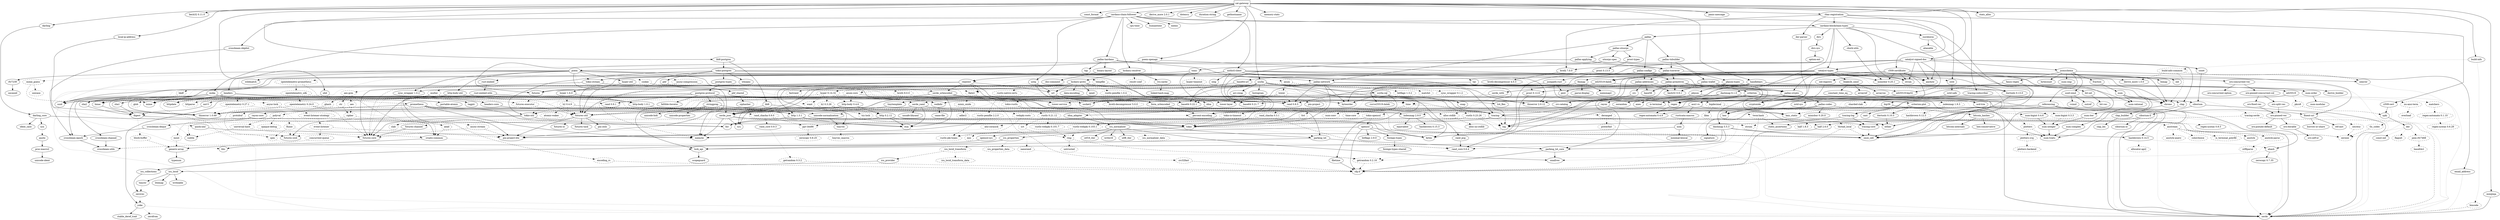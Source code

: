 digraph {
    0 [ label = "cat-gateway" shape = box]
    1 [ label = "anyhow" ]
    2 [ label = "base64 0.22.1" ]
    3 [ label = "bb8" ]
    4 [ label = "bb8-postgres" ]
    5 [ label = "bech32 0.11.0" ]
    6 [ label = "blake2b_simd" ]
    7 [ label = "build-info" ]
    8 [ label = "bytes" ]
    9 [ label = "c509-certificate" ]
    10 [ label = "cardano-blockchain-types" ]
    11 [ label = "cardano-chain-follower" ]
    12 [ label = "catalyst-signed-doc" ]
    13 [ label = "catalyst-types" ]
    14 [ label = "chrono" ]
    15 [ label = "clap" ]
    16 [ label = "const_format" ]
    17 [ label = "cpu-time" ]
    18 [ label = "crossbeam-skiplist" ]
    19 [ label = "darling" ]
    20 [ label = "dashmap 6.1.0" ]
    21 [ label = "derive_more 2.0.1" ]
    22 [ label = "dotenvy" ]
    23 [ label = "duration-string" ]
    24 [ label = "ed25519-dalek" ]
    25 [ label = "futures" ]
    26 [ label = "gethostname" ]
    27 [ label = "handlebars" ]
    28 [ label = "hex" ]
    29 [ label = "local-ip-address" ]
    30 [ label = "memory-stats" ]
    31 [ label = "mime" ]
    32 [ label = "minicbor 0.25.1" ]
    33 [ label = "minijinja" ]
    34 [ label = "moka" ]
    35 [ label = "num-bigint 0.4.6" ]
    36 [ label = "num-traits" ]
    37 [ label = "openssl" ]
    38 [ label = "orx-iterable" ]
    39 [ label = "pallas" ]
    40 [ label = "pallas-traverse" ]
    41 [ label = "panic-message" ]
    42 [ label = "poem" ]
    43 [ label = "poem-openapi" ]
    44 [ label = "prometheus" ]
    45 [ label = "rand 0.8.5" ]
    46 [ label = "rayon" ]
    47 [ label = "rbac-registration" ]
    48 [ label = "regex" ]
    49 [ label = "rust-embed" ]
    50 [ label = "scylla" ]
    51 [ label = "serde" ]
    52 [ label = "serde_json" ]
    53 [ label = "stats_alloc" ]
    54 [ label = "strum" ]
    55 [ label = "thiserror 1.0.69" ]
    56 [ label = "tokio" ]
    57 [ label = "tokio-postgres" ]
    58 [ label = "tracing" ]
    59 [ label = "tracing-subscriber" ]
    60 [ label = "ulid" ]
    61 [ label = "url" ]
    62 [ label = "uuid" ]
    63 [ label = "x509-cert" ]
    64 [ label = "futures-util" ]
    65 [ label = "parking_lot" ]
    66 [ label = "arrayref" ]
    67 [ label = "arrayvec" ]
    68 [ label = "constant_time_eq" ]
    69 [ label = "bincode" style = dashed]
    70 [ label = "build-info-common" style = dashed]
    71 [ label = "asn1-rs" ]
    72 [ label = "bimap" ]
    73 [ label = "oid" ]
    74 [ label = "oid-registry" ]
    75 [ label = "once_cell" ]
    76 [ label = "thiserror 2.0.12" ]
    77 [ label = "cbork-utils" ]
    78 [ label = "dirs" ]
    79 [ label = "ouroboros" ]
    80 [ label = "crossbeam-channel" ]
    81 [ label = "crossbeam-epoch" ]
    82 [ label = "hickory-resolver" ]
    83 [ label = "http 1.3.1" ]
    84 [ label = "humantime" ]
    85 [ label = "memx" ]
    86 [ label = "mithril-client" ]
    87 [ label = "pallas-crypto" ]
    88 [ label = "pallas-hardano" ]
    89 [ label = "tar" ]
    90 [ label = "tracing-log" ]
    91 [ label = "ureq" ]
    92 [ label = "zstd" ]
    93 [ label = "brotli 7.0.0" ]
    94 [ label = "coset" ]
    95 [ label = "ed25519-bip32" ]
    96 [ label = "jsonpath-rust" ]
    97 [ label = "jsonschema" ]
    98 [ label = "base64-url" ]
    99 [ label = "fluent-uri" ]
    100 [ label = "fmmap" ]
    101 [ label = "orx-concurrent-vec" ]
    102 [ label = "clap_builder" ]
    103 [ label = "crossbeam-utils" ]
    104 [ label = "darling_core" ]
    105 [ label = "cfg-if" ]
    106 [ label = "hashbrown 0.14.5" ]
    107 [ label = "lock_api" ]
    108 [ label = "parking_lot_core" ]
    109 [ label = "curve25519-dalek" ]
    110 [ label = "ed25519" ]
    111 [ label = "rand_core 0.6.4" ]
    112 [ label = "sha2" ]
    113 [ label = "subtle" ]
    114 [ label = "zeroize" style = dashed]
    115 [ label = "futures-channel" ]
    116 [ label = "futures-core" ]
    117 [ label = "futures-executor" style = dashed]
    118 [ label = "futures-io" ]
    119 [ label = "futures-sink" ]
    120 [ label = "futures-task" ]
    121 [ label = "derive_builder" ]
    122 [ label = "log" ]
    123 [ label = "num-order" ]
    124 [ label = "pest" ]
    125 [ label = "half 2.6.0" ]
    126 [ label = "async-lock" style = dashed]
    127 [ label = "event-listener" style = dashed]
    128 [ label = "portable-atomic" ]
    129 [ label = "smallvec" ]
    130 [ label = "tagptr" ]
    131 [ label = "num-integer" ]
    132 [ label = "bitflags 2.9.0" ]
    133 [ label = "foreign-types" ]
    134 [ label = "libc" ]
    135 [ label = "openssl-sys" ]
    136 [ label = "orx-self-or" ]
    137 [ label = "pallas-addresses" ]
    138 [ label = "pallas-codec" ]
    139 [ label = "pallas-configs" ]
    140 [ label = "pallas-network" ]
    141 [ label = "pallas-primitives" ]
    142 [ label = "pallas-txbuilder" ]
    143 [ label = "pallas-utxorpc" ]
    144 [ label = "itertools 0.13.0" ]
    145 [ label = "async-compression" style = dashed]
    146 [ label = "cookie" style = dashed]
    147 [ label = "headers" ]
    148 [ label = "http-body-util" ]
    149 [ label = "hyper 1.6.0" ]
    150 [ label = "hyper-util" ]
    151 [ label = "mime_guess" style = dashed]
    152 [ label = "multer" style = dashed]
    153 [ label = "opentelemetry 0.27.1" style = dashed]
    154 [ label = "opentelemetry-prometheus" style = dashed]
    155 [ label = "percent-encoding" ]
    156 [ label = "pin-project-lite" ]
    157 [ label = "quick-xml" ]
    158 [ label = "rfc7239" ]
    159 [ label = "serde_urlencoded" ]
    160 [ label = "serde_yaml" ]
    161 [ label = "sync_wrapper 1.0.2" ]
    162 [ label = "tempfile" style = dashed]
    163 [ label = "time" style = dashed]
    164 [ label = "tokio-stream" ]
    165 [ label = "tokio-util" ]
    166 [ label = "wildmatch" ]
    167 [ label = "derive_more 1.0.0" ]
    168 [ label = "indexmap 2.9.0" ]
    169 [ label = "fnv" ]
    170 [ label = "lazy_static" ]
    171 [ label = "memchr" ]
    172 [ label = "protobuf" style = dashed]
    173 [ label = "rand_chacha 0.3.1" style = dashed]
    174 [ label = "either" ]
    175 [ label = "rayon-core" ]
    176 [ label = "der-parser" ]
    177 [ label = "aho-corasick" style = dashed]
    178 [ label = "regex-automata 0.4.9" ]
    179 [ label = "regex-syntax 0.8.5" ]
    180 [ label = "rust-embed-utils" ]
    181 [ label = "walkdir" ]
    182 [ label = "arc-swap" ]
    183 [ label = "byteorder" ]
    184 [ label = "dashmap 5.5.3" ]
    185 [ label = "histogram" ]
    186 [ label = "lz4_flex" ]
    187 [ label = "rand_pcg" ]
    188 [ label = "scylla-cql" ]
    189 [ label = "snap" ]
    190 [ label = "socket2" ]
    191 [ label = "tokio-openssl" style = dashed]
    192 [ label = "itoa" ]
    193 [ label = "ryu" ]
    194 [ label = "mio" style = dashed]
    195 [ label = "fallible-iterator" ]
    196 [ label = "phf" ]
    197 [ label = "postgres-protocol" ]
    198 [ label = "postgres-types" ]
    199 [ label = "rand 0.9.1" ]
    200 [ label = "whoami" ]
    201 [ label = "tracing-core" ]
    202 [ label = "matchers" style = dashed]
    203 [ label = "nu-ansi-term" style = dashed]
    204 [ label = "sharded-slab" style = dashed]
    205 [ label = "thread_local" style = dashed]
    206 [ label = "tracing-serde" style = dashed]
    207 [ label = "form_urlencoded" ]
    208 [ label = "idna" ]
    209 [ label = "const-oid" ]
    210 [ label = "der" ]
    211 [ label = "spki" ]
    212 [ label = "tls_codec" style = dashed]
    213 [ label = "pin-utils" ]
    214 [ label = "slab" style = dashed]
    215 [ label = "semver" ]
    216 [ label = "nom" ]
    217 [ label = "rusticata-macros" ]
    218 [ label = "dirs-sys" ]
    219 [ label = "aliasable" ]
    220 [ label = "static_assertions" ]
    221 [ label = "hickory-proto" ]
    222 [ label = "lru-cache" ]
    223 [ label = "resolv-conf" style = dashed]
    224 [ label = "rustls 0.21.12" style = dashed]
    225 [ label = "tokio-rustls" style = dashed]
    226 [ label = "flate2" style = dashed]
    227 [ label = "flume" style = dashed]
    228 [ label = "reqwest" ]
    229 [ label = "slog" ]
    230 [ label = "cryptoxide" ]
    231 [ label = "binary-layout" ]
    232 [ label = "tap" ]
    233 [ label = "filetime" ]
    234 [ label = "rustls 0.23.26" style = dashed]
    235 [ label = "rustls-native-certs" style = dashed]
    236 [ label = "rustls-pki-types" style = dashed]
    237 [ label = "webpki-roots" style = dashed]
    238 [ label = "zstd-safe" ]
    239 [ label = "alloc-no-stdlib" ]
    240 [ label = "alloc-stdlib" style = dashed]
    241 [ label = "brotli-decompressor 4.0.3" ]
    242 [ label = "ciborium" ]
    243 [ label = "ciborium-io" ]
    244 [ label = "ahash" ]
    245 [ label = "bytecount" ]
    246 [ label = "email_address" ]
    247 [ label = "fancy-regex" ]
    248 [ label = "fraction" ]
    249 [ label = "num-cmp" ]
    250 [ label = "referencing" ]
    251 [ label = "uuid-simd" ]
    252 [ label = "borrow-or-share" ]
    253 [ label = "ref-cast" ]
    254 [ label = "fs4" style = dashed]
    255 [ label = "memmap2" ]
    256 [ label = "parse-display" ]
    257 [ label = "orx-concurrent-option" ]
    258 [ label = "orx-fixed-vec" ]
    259 [ label = "orx-pinned-concurrent-col" ]
    260 [ label = "orx-pinned-vec" ]
    261 [ label = "orx-pseudo-default" ]
    262 [ label = "orx-split-vec" ]
    263 [ label = "anstream" style = dashed]
    264 [ label = "anstyle" ]
    265 [ label = "clap_lex" ]
    266 [ label = "strsim" style = dashed]
    267 [ label = "ident_case" ]
    268 [ label = "proc-macro2" ]
    269 [ label = "quote" ]
    270 [ label = "syn" ]
    271 [ label = "allocator-api2" style = dashed]
    272 [ label = "scopeguard" ]
    273 [ label = "digest" ]
    274 [ label = "pkcs8" style = dashed]
    275 [ label = "signature" ]
    276 [ label = "getrandom 0.2.16" style = dashed]
    277 [ label = "num-modular" ]
    278 [ label = "ucd-trie" ]
    279 [ label = "event-listener-strategy" style = dashed]
    280 [ label = "concurrent-queue" style = dashed]
    281 [ label = "foreign-types-shared" ]
    282 [ label = "base58" ]
    283 [ label = "bech32 0.9.1" ]
    284 [ label = "crc" ]
    285 [ label = "minicbor 0.20.0" ]
    286 [ label = "num-rational" ]
    287 [ label = "serde_with" ]
    288 [ label = "criterion" ]
    289 [ label = "pallas-wallet" ]
    290 [ label = "pallas-applying" ]
    291 [ label = "prost-types" ]
    292 [ label = "utxorpc-spec" ]
    293 [ label = "brotli 8.0.0" style = dashed]
    294 [ label = "aes-gcm" style = dashed]
    295 [ label = "hkdf" style = dashed]
    296 [ label = "hmac" ]
    297 [ label = "base64 0.21.7" ]
    298 [ label = "headers-core" ]
    299 [ label = "httpdate" ]
    300 [ label = "sha1" ]
    301 [ label = "http-body 1.0.1" ]
    302 [ label = "h2 0.4.9" style = dashed]
    303 [ label = "httparse" style = dashed]
    304 [ label = "want" style = dashed]
    305 [ label = "tower-service" ]
    306 [ label = "unicase" style = dashed]
    307 [ label = "encoding_rs" style = dashed]
    308 [ label = "spin" style = dashed]
    309 [ label = "opentelemetry 0.24.0" style = dashed]
    310 [ label = "opentelemetry_sdk" style = dashed]
    311 [ label = "uncased" ]
    312 [ label = "unsafe-libyaml" ]
    313 [ label = "fastrand" style = dashed]
    314 [ label = "deranged" style = dashed]
    315 [ label = "num-conv" style = dashed]
    316 [ label = "powerfmt" style = dashed]
    317 [ label = "time-core" style = dashed]
    318 [ label = "equivalent" ]
    319 [ label = "hashbrown 0.15.3" ]
    320 [ label = "ppv-lite86" style = dashed]
    321 [ label = "crossbeam-deque" ]
    322 [ label = "same-file" ]
    323 [ label = "twox-hash" style = dashed]
    324 [ label = "bigdecimal" style = dashed]
    325 [ label = "num-bigint 0.3.3" style = dashed]
    326 [ label = "secrecy" style = dashed]
    327 [ label = "stable_deref_trait" ]
    328 [ label = "yoke" ]
    329 [ label = "phf_shared" ]
    330 [ label = "md-5" ]
    331 [ label = "stringprep" ]
    332 [ label = "rand_chacha 0.9.0" style = dashed]
    333 [ label = "rand_core 0.9.3" ]
    334 [ label = "regex-automata 0.1.10" style = dashed]
    335 [ label = "overload" style = dashed]
    336 [ label = "idna_adapter" ]
    337 [ label = "utf8_iter" ]
    338 [ label = "flagset" style = dashed]
    339 [ label = "pem-rfc7468" style = dashed]
    340 [ label = "base64ct" style = dashed]
    341 [ label = "minimal-lexical" ]
    342 [ label = "option-ext" ]
    343 [ label = "data-encoding" ]
    344 [ label = "ipnet" ]
    345 [ label = "rustls-pemfile 1.0.4" style = dashed]
    346 [ label = "tinyvec" ]
    347 [ label = "linked-hash-map" ]
    348 [ label = "ring" style = dashed]
    349 [ label = "rustls-webpki 0.101.7" style = dashed]
    350 [ label = "sct" style = dashed]
    351 [ label = "crc32fast" style = dashed]
    352 [ label = "miniz_oxide" style = dashed]
    353 [ label = "nanorand" style = dashed]
    354 [ label = "doc-comment" ]
    355 [ label = "rustls-webpki 0.103.1" style = dashed]
    356 [ label = "rustls-pemfile 2.2.0" style = dashed]
    357 [ label = "zstd-sys" ]
    358 [ label = "ciborium-ll" ]
    359 [ label = "zerocopy 0.7.35" ]
    360 [ label = "bit-set" ]
    361 [ label = "num" ]
    362 [ label = "outref" ]
    363 [ label = "vsimd" ]
    364 [ label = "anstyle-parse" style = dashed]
    365 [ label = "anstyle-query" style = dashed]
    366 [ label = "colorchoice" style = dashed]
    367 [ label = "is_terminal_polyfill" style = dashed]
    368 [ label = "utf8parse" style = dashed]
    369 [ label = "unicode-ident" ]
    370 [ label = "block-buffer" style = dashed]
    371 [ label = "crypto-common" ]
    372 [ label = "crc-catalog" ]
    373 [ label = "half 1.8.3" style = dashed]
    374 [ label = "indexmap 1.9.3" style = dashed]
    375 [ label = "anes" ]
    376 [ label = "cast" ]
    377 [ label = "criterion-plot" ]
    378 [ label = "is-terminal" ]
    379 [ label = "itertools 0.10.5" ]
    380 [ label = "oorandom" ]
    381 [ label = "plotters" style = dashed]
    382 [ label = "tinytemplate" ]
    383 [ label = "bip39" ]
    384 [ label = "prost 0.13.5" ]
    385 [ label = "pbjson" ]
    386 [ label = "pbjson-types" ]
    387 [ label = "prost 0.12.6" ]
    388 [ label = "tonic" ]
    389 [ label = "brotli-decompressor 5.0.0" style = dashed]
    390 [ label = "aead" style = dashed]
    391 [ label = "aes" style = dashed]
    392 [ label = "cipher" style = dashed]
    393 [ label = "ctr" style = dashed]
    394 [ label = "ghash" style = dashed]
    395 [ label = "atomic-waker" style = dashed]
    396 [ label = "try-lock" style = dashed]
    397 [ label = "glob" style = dashed]
    398 [ label = "zerocopy 0.8.25" style = dashed]
    399 [ label = "libm" style = dashed]
    400 [ label = "zerofrom" ]
    401 [ label = "siphasher" ]
    402 [ label = "unicode-bidi" ]
    403 [ label = "unicode-normalization" ]
    404 [ label = "unicode-properties" ]
    405 [ label = "getrandom 0.3.2" style = dashed]
    406 [ label = "regex-syntax 0.6.29" style = dashed]
    407 [ label = "icu_normalizer" ]
    408 [ label = "icu_properties" ]
    409 [ label = "tinyvec_macros" style = dashed]
    410 [ label = "untrusted" style = dashed]
    411 [ label = "adler2" style = dashed]
    412 [ label = "bit-vec" ]
    413 [ label = "num-complex" ]
    414 [ label = "num-iter" ]
    415 [ label = "generic-array" ]
    416 [ label = "typenum" ]
    417 [ label = "hashbrown 0.12.3" style = dashed]
    418 [ label = "plotters-backend" style = dashed]
    419 [ label = "plotters-svg" style = dashed]
    420 [ label = "bitcoin_hashes" ]
    421 [ label = "async-stream" style = dashed]
    422 [ label = "axum" style = dashed]
    423 [ label = "h2 0.3.26" style = dashed]
    424 [ label = "http 0.2.12" ]
    425 [ label = "http-body 0.4.6" ]
    426 [ label = "hyper 0.14.32" style = dashed]
    427 [ label = "hyper-timeout" style = dashed]
    428 [ label = "pin-project" ]
    429 [ label = "tower" style = dashed]
    430 [ label = "tower-layer" ]
    431 [ label = "inout" style = dashed]
    432 [ label = "opaque-debug" style = dashed]
    433 [ label = "polyval" style = dashed]
    434 [ label = "icu_collections" ]
    435 [ label = "icu_normalizer_data" style = dashed]
    436 [ label = "icu_provider" ]
    437 [ label = "utf16_iter" ]
    438 [ label = "write16" ]
    439 [ label = "zerovec" ]
    440 [ label = "icu_locid_transform" style = dashed]
    441 [ label = "icu_properties_data" style = dashed]
    442 [ label = "tinystr" ]
    443 [ label = "bitcoin-internals" ]
    444 [ label = "hex-conservative" ]
    445 [ label = "axum-core" style = dashed]
    446 [ label = "bitflags 1.3.2" style = dashed]
    447 [ label = "matchit" style = dashed]
    448 [ label = "sync_wrapper 0.1.2" style = dashed]
    449 [ label = "tokio-io-timeout" style = dashed]
    450 [ label = "universal-hash" style = dashed]
    451 [ label = "icu_locid" ]
    452 [ label = "writeable" ]
    453 [ label = "icu_locid_transform_data" style = dashed]
    454 [ label = "litemap" ]
    0 -> 4 [ ]
    0 -> 5 [ ]
    0 -> 7 [ ]
    0 -> 11 [ ]
    0 -> 12 [ ]
    0 -> 16 [ ]
    0 -> 19 [ ]
    0 -> 21 [ ]
    0 -> 22 [ ]
    0 -> 23 [ ]
    0 -> 26 [ ]
    0 -> 27 [ ]
    0 -> 29 [ ]
    0 -> 30 [ ]
    0 -> 33 [ ]
    0 -> 41 [ ]
    0 -> 43 [ ]
    0 -> 47 [ ]
    0 -> 50 [ ]
    0 -> 53 [ ]
    0 -> 59 [ ]
    0 -> 60 [ ]
    3 -> 64 [ ]
    3 -> 56 [ ]
    4 -> 3 [ ]
    4 -> 57 [ ]
    6 -> 66 [ ]
    6 -> 67 [ ]
    6 -> 68 [ ]
    7 -> 69 [ style = dotted]
    7 -> 70 [ style = dotted]
    9 -> 1 [ ]
    9 -> 72 [ ]
    9 -> 24 [ ]
    9 -> 28 [ ]
    9 -> 32 [ ]
    9 -> 73 [ ]
    9 -> 74 [ ]
    9 -> 75 [ ]
    9 -> 48 [ ]
    9 -> 54 [ ]
    9 -> 76 [ ]
    10 -> 1 [ ]
    10 -> 13 [ ]
    10 -> 77 [ ]
    10 -> 20 [ ]
    10 -> 78 [ ]
    10 -> 79 [ ]
    10 -> 39 [ ]
    10 -> 54 [ ]
    11 -> 10 [ ]
    11 -> 17 [ ]
    11 -> 18 [ ]
    11 -> 82 [ ]
    11 -> 84 [ ]
    11 -> 85 [ ]
    11 -> 86 [ ]
    11 -> 34 [ ]
    11 -> 88 [ ]
    11 -> 90 [ ]
    11 -> 91 [ ]
    12 -> 1 [ ]
    12 -> 93 [ ]
    12 -> 13 [ ]
    12 -> 15 [ ]
    12 -> 94 [ ]
    12 -> 95 [ ]
    12 -> 25 [ ]
    12 -> 96 [ ]
    12 -> 97 [ ]
    12 -> 54 [ ]
    13 -> 98 [ ]
    13 -> 6 [ ]
    13 -> 14 [ ]
    13 -> 24 [ ]
    13 -> 99 [ ]
    13 -> 100 [ ]
    13 -> 32 [ ]
    13 -> 101 [ ]
    13 -> 87 [ ]
    13 -> 76 [ ]
    13 -> 58 [ ]
    13 -> 62 [ ]
    14 -> 36 [ ]
    14 -> 51 [ style = dotted]
    15 -> 102 [ ]
    18 -> 81 [ ]
    19 -> 104 [ ]
    20 -> 106 [ ]
    20 -> 107 [ ]
    20 -> 75 [ ]
    20 -> 108 [ ]
    20 -> 46 [ style = dotted]
    24 -> 109 [ ]
    24 -> 110 [ ]
    24 -> 112 [ ]
    25 -> 117 [ style = dotted]
    27 -> 121 [ ]
    27 -> 122 [ ]
    27 -> 123 [ ]
    27 -> 124 [ ]
    27 -> 52 [ ]
    29 -> 55 [ ]
    32 -> 125 [ style = dotted]
    33 -> 51 [ ]
    34 -> 126 [ style = dotted]
    34 -> 80 [ ]
    34 -> 81 [ ]
    34 -> 64 [ style = dotted]
    34 -> 65 [ ]
    34 -> 128 [ ]
    34 -> 130 [ ]
    34 -> 55 [ ]
    34 -> 62 [ ]
    35 -> 131 [ ]
    37 -> 132 [ ]
    37 -> 105 [ ]
    37 -> 133 [ ]
    37 -> 75 [ ]
    37 -> 135 [ ]
    38 -> 136 [ ]
    39 -> 139 [ ]
    39 -> 140 [ ]
    39 -> 142 [ ]
    39 -> 143 [ ]
    40 -> 144 [ ]
    40 -> 137 [ ]
    40 -> 141 [ ]
    42 -> 145 [ style = dotted]
    42 -> 14 [ style = dotted]
    42 -> 146 [ style = dotted]
    42 -> 147 [ ]
    42 -> 28 [ style = dotted]
    42 -> 148 [ ]
    42 -> 150 [ ]
    42 -> 151 [ style = dotted]
    42 -> 152 [ style = dotted]
    42 -> 153 [ style = dotted]
    42 -> 154 [ style = dotted]
    42 -> 157 [ style = dotted]
    42 -> 48 [ ]
    42 -> 158 [ ]
    42 -> 49 [ style = dotted]
    42 -> 52 [ ]
    42 -> 159 [ ]
    42 -> 160 [ style = dotted]
    42 -> 161 [ ]
    42 -> 162 [ style = dotted]
    42 -> 76 [ ]
    42 -> 164 [ style = dotted]
    42 -> 166 [ ]
    43 -> 167 [ ]
    43 -> 42 [ ]
    43 -> 61 [ style = dotted]
    43 -> 62 [ style = dotted]
    44 -> 169 [ ]
    44 -> 170 [ ]
    44 -> 171 [ ]
    44 -> 65 [ ]
    44 -> 172 [ style = dotted]
    44 -> 55 [ ]
    45 -> 173 [ style = dotted]
    46 -> 174 [ ]
    46 -> 175 [ ]
    47 -> 93 [ ]
    47 -> 9 [ ]
    47 -> 10 [ ]
    47 -> 176 [ ]
    47 -> 63 [ ]
    47 -> 92 [ ]
    48 -> 178 [ ]
    49 -> 180 [ ]
    50 -> 182 [ ]
    50 -> 2 [ style = dotted]
    50 -> 184 [ ]
    50 -> 25 [ ]
    50 -> 185 [ ]
    50 -> 144 [ ]
    50 -> 170 [ ]
    50 -> 45 [ ]
    50 -> 187 [ ]
    50 -> 188 [ ]
    50 -> 160 [ style = dotted]
    50 -> 190 [ ]
    50 -> 191 [ style = dotted]
    50 -> 58 [ ]
    50 -> 61 [ style = dotted]
    52 -> 192 [ ]
    52 -> 171 [ ]
    52 -> 193 [ ]
    52 -> 51 [ ]
    56 -> 8 [ style = dotted]
    56 -> 194 [ style = dotted]
    56 -> 65 [ style = dotted]
    56 -> 156 [ ]
    57 -> 64 [ ]
    57 -> 122 [ ]
    57 -> 155 [ ]
    57 -> 196 [ ]
    57 -> 198 [ ]
    57 -> 165 [ ]
    57 -> 200 [ ]
    58 -> 122 [ style = dotted]
    58 -> 156 [ ]
    58 -> 201 [ ]
    59 -> 202 [ style = dotted]
    59 -> 203 [ style = dotted]
    59 -> 48 [ style = dotted]
    59 -> 52 [ style = dotted]
    59 -> 204 [ style = dotted]
    59 -> 129 [ style = dotted]
    59 -> 205 [ style = dotted]
    59 -> 163 [ style = dotted]
    59 -> 58 [ style = dotted]
    59 -> 90 [ style = dotted]
    59 -> 206 [ style = dotted]
    60 -> 199 [ style = dotted]
    60 -> 62 [ style = dotted]
    61 -> 207 [ ]
    61 -> 208 [ ]
    62 -> 51 [ style = dotted]
    63 -> 211 [ ]
    63 -> 212 [ style = dotted]
    64 -> 115 [ style = dotted]
    64 -> 118 [ style = dotted]
    64 -> 120 [ ]
    64 -> 171 [ style = dotted]
    64 -> 156 [ ]
    64 -> 213 [ ]
    64 -> 214 [ style = dotted]
    65 -> 107 [ ]
    65 -> 108 [ ]
    69 -> 51 [ style = dashed]
    70 -> 14 [ style = dashed]
    70 -> 167 [ style = dashed]
    70 -> 215 [ style = dashed]
    71 -> 36 [ ]
    71 -> 217 [ ]
    71 -> 55 [ ]
    74 -> 71 [ ]
    77 -> 32 [ ]
    78 -> 218 [ ]
    79 -> 219 [ ]
    79 -> 220 [ ]
    80 -> 103 [ ]
    81 -> 103 [ ]
    82 -> 221 [ ]
    82 -> 222 [ ]
    82 -> 223 [ style = dotted]
    83 -> 8 [ ]
    83 -> 169 [ ]
    83 -> 192 [ ]
    86 -> 1 [ ]
    86 -> 14 [ ]
    86 -> 226 [ style = dotted]
    86 -> 227 [ style = dotted]
    86 -> 25 [ ]
    86 -> 228 [ ]
    86 -> 215 [ ]
    86 -> 229 [ ]
    86 -> 54 [ ]
    86 -> 89 [ style = dotted]
    86 -> 76 [ ]
    86 -> 56 [ ]
    86 -> 62 [ ]
    86 -> 92 [ style = dotted]
    87 -> 230 [ ]
    87 -> 138 [ ]
    87 -> 111 [ ]
    88 -> 231 [ ]
    88 -> 140 [ ]
    88 -> 40 [ ]
    88 -> 232 [ ]
    89 -> 233 [ ]
    90 -> 122 [ ]
    90 -> 201 [ ]
    91 -> 2 [ ]
    91 -> 226 [ style = dotted]
    91 -> 234 [ style = dotted]
    91 -> 235 [ style = dotted]
    91 -> 61 [ ]
    91 -> 237 [ style = dotted]
    92 -> 238 [ ]
    93 -> 241 [ ]
    94 -> 242 [ ]
    95 -> 230 [ ]
    96 -> 124 [ ]
    96 -> 48 [ ]
    96 -> 52 [ ]
    97 -> 245 [ ]
    97 -> 246 [ ]
    97 -> 247 [ ]
    97 -> 248 [ ]
    97 -> 249 [ ]
    97 -> 250 [ ]
    97 -> 228 [ style = dotted]
    97 -> 251 [ ]
    98 -> 2 [ ]
    99 -> 252 [ ]
    99 -> 253 [ ]
    99 -> 51 [ style = dotted]
    100 -> 183 [ ]
    100 -> 254 [ style = dotted]
    100 -> 255 [ ]
    100 -> 256 [ ]
    101 -> 257 [ ]
    101 -> 259 [ ]
    101 -> 51 [ style = dotted]
    102 -> 263 [ style = dotted]
    102 -> 265 [ ]
    102 -> 266 [ style = dotted]
    104 -> 169 [ ]
    104 -> 267 [ ]
    104 -> 266 [ style = dotted]
    104 -> 270 [ ]
    106 -> 244 [ style = dotted]
    106 -> 271 [ style = dotted]
    107 -> 272 [ ]
    108 -> 105 [ ]
    108 -> 129 [ ]
    109 -> 273 [ style = dotted]
    109 -> 114 [ style = dotted]
    110 -> 274 [ style = dotted]
    110 -> 51 [ style = dotted]
    110 -> 275 [ ]
    111 -> 276 [ style = dotted]
    112 -> 273 [ ]
    115 -> 116 [ ]
    115 -> 119 [ style = dotted]
    117 -> 64 [ style = dashed]
    123 -> 277 [ ]
    124 -> 171 [ style = dotted]
    124 -> 76 [ style = dotted]
    124 -> 278 [ ]
    125 -> 105 [ ]
    126 -> 279 [ style = dashed]
    127 -> 280 [ style = dashed]
    127 -> 156 [ style = dashed]
    131 -> 36 [ ]
    133 -> 281 [ ]
    135 -> 134 [ ]
    137 -> 282 [ ]
    137 -> 283 [ ]
    137 -> 284 [ ]
    137 -> 87 [ ]
    138 -> 28 [ ]
    138 -> 285 [ ]
    138 -> 51 [ ]
    138 -> 55 [ ]
    139 -> 286 [ ]
    139 -> 137 [ ]
    139 -> 141 [ ]
    139 -> 287 [ ]
    140 -> 183 [ ]
    140 -> 144 [ ]
    140 -> 87 [ ]
    140 -> 45 [ ]
    140 -> 190 [ ]
    140 -> 56 [ ]
    140 -> 58 [ ]
    141 -> 282 [ ]
    141 -> 283 [ ]
    141 -> 288 [ ]
    141 -> 122 [ ]
    141 -> 87 [ ]
    142 -> 40 [ ]
    142 -> 289 [ ]
    143 -> 290 [ ]
    143 -> 291 [ ]
    143 -> 292 [ ]
    144 -> 174 [ ]
    145 -> 293 [ style = dotted]
    145 -> 226 [ style = dotted]
    145 -> 116 [ style = dashed]
    145 -> 171 [ style = dashed]
    145 -> 56 [ style = dotted]
    146 -> 294 [ style = dotted]
    146 -> 2 [ style = dotted]
    146 -> 295 [ style = dotted]
    146 -> 155 [ style = dotted]
    146 -> 45 [ style = dotted]
    146 -> 112 [ style = dotted]
    146 -> 163 [ style = dashed]
    147 -> 297 [ ]
    147 -> 298 [ ]
    147 -> 299 [ ]
    147 -> 31 [ ]
    147 -> 300 [ ]
    148 -> 116 [ ]
    148 -> 301 [ ]
    148 -> 156 [ ]
    149 -> 64 [ style = dotted]
    149 -> 302 [ style = dotted]
    149 -> 301 [ ]
    149 -> 303 [ style = dotted]
    149 -> 299 [ style = dotted]
    149 -> 304 [ style = dotted]
    150 -> 149 [ ]
    150 -> 134 [ style = dotted]
    150 -> 190 [ style = dotted]
    150 -> 305 [ style = dotted]
    151 -> 31 [ style = dashed]
    151 -> 306 [ style = dashed]
    152 -> 307 [ style = dashed]
    152 -> 64 [ style = dashed]
    152 -> 83 [ style = dashed]
    152 -> 303 [ style = dashed]
    152 -> 31 [ style = dashed]
    152 -> 308 [ style = dashed]
    152 -> 56 [ style = dotted]
    153 -> 116 [ style = dotted]
    153 -> 119 [ style = dotted]
    153 -> 55 [ style = dotted]
    153 -> 58 [ style = dotted]
    154 -> 310 [ style = dashed]
    154 -> 44 [ style = dashed]
    157 -> 171 [ ]
    157 -> 51 [ style = dotted]
    158 -> 311 [ ]
    159 -> 207 [ ]
    159 -> 192 [ ]
    159 -> 193 [ ]
    159 -> 51 [ ]
    160 -> 168 [ ]
    160 -> 192 [ ]
    160 -> 193 [ ]
    160 -> 312 [ ]
    161 -> 116 [ style = dotted]
    162 -> 313 [ style = dashed]
    162 -> 75 [ style = dashed]
    163 -> 314 [ style = dashed]
    163 -> 192 [ style = dotted]
    163 -> 315 [ style = dashed]
    163 -> 317 [ style = dashed]
    164 -> 116 [ ]
    164 -> 56 [ ]
    165 -> 116 [ ]
    165 -> 119 [ ]
    165 -> 56 [ ]
    168 -> 318 [ ]
    168 -> 319 [ ]
    168 -> 51 [ style = dotted]
    173 -> 320 [ style = dashed]
    173 -> 111 [ style = dashed]
    175 -> 321 [ ]
    176 -> 71 [ ]
    177 -> 171 [ style = dotted]
    178 -> 177 [ style = dotted]
    178 -> 179 [ style = dotted]
    180 -> 112 [ ]
    180 -> 181 [ ]
    181 -> 322 [ ]
    184 -> 106 [ ]
    184 -> 107 [ ]
    184 -> 75 [ ]
    184 -> 108 [ ]
    186 -> 323 [ style = dotted]
    187 -> 111 [ ]
    188 -> 324 [ style = dotted]
    188 -> 183 [ ]
    188 -> 14 [ style = dotted]
    188 -> 186 [ ]
    188 -> 325 [ style = dotted]
    188 -> 326 [ style = dotted]
    188 -> 189 [ ]
    188 -> 76 [ ]
    188 -> 163 [ style = dotted]
    188 -> 56 [ ]
    188 -> 62 [ ]
    188 -> 328 [ ]
    191 -> 37 [ style = dashed]
    191 -> 56 [ style = dashed]
    196 -> 329 [ ]
    197 -> 2 [ ]
    197 -> 183 [ ]
    197 -> 8 [ ]
    197 -> 195 [ ]
    197 -> 296 [ ]
    197 -> 330 [ ]
    197 -> 171 [ ]
    197 -> 199 [ ]
    197 -> 112 [ ]
    197 -> 331 [ ]
    198 -> 14 [ style = dotted]
    198 -> 197 [ ]
    198 -> 52 [ style = dotted]
    198 -> 163 [ style = dotted]
    198 -> 62 [ style = dotted]
    199 -> 332 [ style = dotted]
    201 -> 75 [ style = dotted]
    202 -> 334 [ style = dashed]
    203 -> 335 [ style = dashed]
    204 -> 170 [ style = dashed]
    205 -> 105 [ style = dashed]
    205 -> 75 [ style = dashed]
    206 -> 51 [ style = dashed]
    206 -> 201 [ style = dashed]
    207 -> 155 [ ]
    208 -> 336 [ ]
    210 -> 209 [ style = dotted]
    210 -> 338 [ style = dotted]
    210 -> 339 [ style = dotted]
    210 -> 114 [ style = dotted]
    211 -> 210 [ ]
    212 -> 114 [ style = dashed]
    215 -> 51 [ style = dotted]
    216 -> 171 [ ]
    216 -> 341 [ ]
    217 -> 216 [ ]
    218 -> 342 [ ]
    221 -> 343 [ ]
    221 -> 64 [ ]
    221 -> 344 [ ]
    221 -> 45 [ ]
    221 -> 345 [ style = dotted]
    221 -> 55 [ ]
    221 -> 346 [ ]
    221 -> 225 [ style = dotted]
    221 -> 58 [ ]
    221 -> 61 [ ]
    222 -> 347 [ ]
    224 -> 122 [ style = dotted]
    224 -> 349 [ style = dashed]
    224 -> 350 [ style = dashed]
    225 -> 224 [ style = dashed]
    225 -> 56 [ style = dashed]
    226 -> 351 [ style = dashed]
    226 -> 352 [ style = dotted]
    227 -> 116 [ style = dotted]
    227 -> 119 [ style = dotted]
    227 -> 353 [ style = dotted]
    227 -> 308 [ style = dashed]
    228 -> 2 [ ]
    228 -> 64 [ ]
    228 -> 83 [ ]
    228 -> 52 [ style = dotted]
    228 -> 159 [ ]
    228 -> 161 [ ]
    228 -> 305 [ ]
    228 -> 61 [ ]
    231 -> 354 [ ]
    233 -> 105 [ ]
    234 -> 122 [ style = dotted]
    234 -> 75 [ style = dashed]
    234 -> 355 [ style = dashed]
    234 -> 113 [ style = dashed]
    234 -> 114 [ style = dashed]
    235 -> 356 [ style = dashed]
    237 -> 236 [ style = dashed]
    238 -> 357 [ ]
    240 -> 239 [ style = dashed]
    241 -> 240 [ style = dotted]
    242 -> 358 [ ]
    242 -> 51 [ ]
    244 -> 276 [ style = dotted]
    244 -> 51 [ style = dotted]
    244 -> 359 [ ]
    246 -> 51 [ style = dotted]
    247 -> 360 [ ]
    247 -> 178 [ ]
    248 -> 170 [ style = dotted]
    248 -> 361 [ ]
    250 -> 244 [ ]
    250 -> 99 [ ]
    250 -> 75 [ ]
    250 -> 155 [ ]
    250 -> 52 [ ]
    251 -> 362 [ ]
    251 -> 62 [ style = dotted]
    251 -> 363 [ ]
    254 -> 56 [ style = dotted]
    256 -> 48 [ style = dotted]
    258 -> 260 [ ]
    259 -> 258 [ ]
    259 -> 262 [ ]
    260 -> 38 [ ]
    260 -> 261 [ ]
    262 -> 260 [ ]
    263 -> 264 [ style = dashed]
    263 -> 364 [ style = dashed]
    263 -> 365 [ style = dotted]
    263 -> 366 [ style = dashed]
    263 -> 367 [ style = dashed]
    268 -> 369 [ ]
    269 -> 268 [ ]
    270 -> 269 [ style = dotted]
    273 -> 370 [ style = dotted]
    273 -> 371 [ ]
    273 -> 113 [ style = dotted]
    274 -> 211 [ style = dashed]
    275 -> 111 [ style = dotted]
    276 -> 105 [ style = dashed]
    279 -> 127 [ style = dashed]
    280 -> 103 [ style = dashed]
    284 -> 372 [ ]
    285 -> 373 [ style = dotted]
    286 -> 35 [ style = dotted]
    287 -> 2 [ style = dotted]
    287 -> 14 [ style = dotted]
    287 -> 28 [ style = dotted]
    287 -> 374 [ style = dotted]
    287 -> 168 [ style = dotted]
    287 -> 52 [ style = dotted]
    287 -> 163 [ style = dotted]
    288 -> 375 [ ]
    288 -> 242 [ ]
    288 -> 15 [ ]
    288 -> 377 [ ]
    288 -> 378 [ ]
    288 -> 75 [ ]
    288 -> 380 [ ]
    288 -> 381 [ style = dotted]
    288 -> 46 [ style = dotted]
    288 -> 48 [ ]
    288 -> 382 [ ]
    288 -> 181 [ ]
    289 -> 283 [ ]
    289 -> 383 [ ]
    289 -> 95 [ ]
    289 -> 87 [ ]
    289 -> 45 [ ]
    290 -> 40 [ ]
    290 -> 45 [ ]
    291 -> 384 [ ]
    292 -> 386 [ ]
    292 -> 388 [ ]
    293 -> 389 [ style = dashed]
    294 -> 390 [ style = dashed]
    294 -> 391 [ style = dotted]
    294 -> 393 [ style = dashed]
    294 -> 394 [ style = dashed]
    295 -> 296 [ style = dashed]
    296 -> 273 [ ]
    298 -> 83 [ ]
    300 -> 273 [ ]
    301 -> 83 [ ]
    302 -> 395 [ style = dashed]
    302 -> 83 [ style = dashed]
    302 -> 168 [ style = dashed]
    302 -> 214 [ style = dashed]
    302 -> 165 [ style = dashed]
    302 -> 58 [ style = dashed]
    304 -> 396 [ style = dashed]
    307 -> 105 [ style = dashed]
    308 -> 107 [ style = dotted]
    309 -> 116 [ style = dashed]
    309 -> 119 [ style = dashed]
    309 -> 75 [ style = dashed]
    309 -> 156 [ style = dotted]
    309 -> 55 [ style = dashed]
    310 -> 117 [ style = dashed]
    310 -> 397 [ style = dotted]
    310 -> 309 [ style = dashed]
    314 -> 316 [ style = dotted]
    314 -> 51 [ style = dotted]
    320 -> 398 [ style = dashed]
    321 -> 81 [ ]
    323 -> 105 [ style = dashed]
    323 -> 220 [ style = dashed]
    324 -> 399 [ style = dashed]
    324 -> 35 [ style = dashed]
    325 -> 131 [ style = dashed]
    326 -> 114 [ style = dashed]
    328 -> 51 [ style = dotted]
    328 -> 327 [ ]
    328 -> 400 [ style = dotted]
    329 -> 401 [ ]
    330 -> 273 [ ]
    331 -> 402 [ ]
    331 -> 403 [ ]
    331 -> 404 [ ]
    332 -> 320 [ style = dashed]
    332 -> 333 [ style = dashed]
    333 -> 405 [ style = dotted]
    334 -> 406 [ style = dotted]
    336 -> 407 [ ]
    339 -> 340 [ style = dashed]
    345 -> 297 [ style = dashed]
    346 -> 409 [ style = dotted]
    348 -> 276 [ style = dashed]
    348 -> 410 [ style = dashed]
    349 -> 348 [ style = dashed]
    350 -> 348 [ style = dashed]
    351 -> 105 [ style = dashed]
    352 -> 411 [ style = dashed]
    353 -> 276 [ style = dotted]
    355 -> 348 [ style = dotted]
    355 -> 236 [ style = dashed]
    356 -> 236 [ style = dashed]
    358 -> 243 [ ]
    358 -> 125 [ ]
    360 -> 412 [ ]
    361 -> 413 [ ]
    361 -> 414 [ ]
    361 -> 286 [ ]
    364 -> 368 [ style = dotted]
    370 -> 415 [ style = dashed]
    371 -> 415 [ ]
    371 -> 111 [ style = dotted]
    374 -> 417 [ style = dashed]
    374 -> 51 [ style = dotted]
    377 -> 376 [ ]
    377 -> 379 [ ]
    379 -> 174 [ ]
    381 -> 36 [ style = dashed]
    381 -> 419 [ style = dotted]
    382 -> 52 [ ]
    383 -> 420 [ ]
    383 -> 111 [ style = dotted]
    383 -> 51 [ style = dotted]
    383 -> 403 [ style = dotted]
    384 -> 8 [ ]
    385 -> 297 [ ]
    385 -> 51 [ ]
    386 -> 14 [ ]
    386 -> 385 [ ]
    386 -> 387 [ ]
    387 -> 8 [ ]
    388 -> 421 [ style = dotted]
    388 -> 422 [ style = dotted]
    388 -> 297 [ ]
    388 -> 427 [ style = dotted]
    388 -> 387 [ style = dotted]
    388 -> 164 [ ]
    389 -> 240 [ style = dotted]
    390 -> 371 [ style = dashed]
    391 -> 392 [ style = dashed]
    392 -> 371 [ style = dashed]
    392 -> 431 [ style = dashed]
    393 -> 392 [ style = dashed]
    394 -> 433 [ style = dashed]
    403 -> 346 [ ]
    405 -> 105 [ style = dashed]
    407 -> 435 [ style = dotted]
    407 -> 408 [ ]
    407 -> 129 [ ]
    407 -> 437 [ ]
    407 -> 337 [ ]
    407 -> 438 [ ]
    408 -> 434 [ ]
    408 -> 440 [ style = dotted]
    408 -> 441 [ style = dotted]
    413 -> 36 [ ]
    414 -> 131 [ ]
    415 -> 416 [ ]
    419 -> 418 [ style = dashed]
    420 -> 443 [ ]
    420 -> 444 [ ]
    421 -> 116 [ style = dashed]
    421 -> 156 [ style = dashed]
    422 -> 445 [ style = dashed]
    422 -> 446 [ style = dashed]
    422 -> 426 [ style = dashed]
    422 -> 447 [ style = dashed]
    422 -> 155 [ style = dashed]
    422 -> 448 [ style = dashed]
    422 -> 429 [ style = dashed]
    423 -> 64 [ style = dashed]
    423 -> 424 [ style = dashed]
    423 -> 168 [ style = dashed]
    423 -> 165 [ style = dashed]
    423 -> 58 [ style = dashed]
    424 -> 8 [ ]
    424 -> 169 [ ]
    424 -> 192 [ ]
    425 -> 424 [ ]
    425 -> 156 [ ]
    426 -> 423 [ style = dotted]
    426 -> 425 [ style = dashed]
    426 -> 303 [ style = dashed]
    426 -> 299 [ style = dashed]
    426 -> 190 [ style = dotted]
    426 -> 305 [ style = dashed]
    426 -> 304 [ style = dashed]
    427 -> 426 [ style = dashed]
    427 -> 449 [ style = dashed]
    429 -> 64 [ style = dotted]
    429 -> 374 [ style = dotted]
    429 -> 428 [ style = dotted]
    429 -> 45 [ style = dotted]
    429 -> 165 [ style = dotted]
    429 -> 430 [ style = dashed]
    429 -> 305 [ style = dashed]
    429 -> 58 [ style = dotted]
    431 -> 415 [ style = dashed]
    433 -> 432 [ style = dashed]
    433 -> 450 [ style = dashed]
    434 -> 439 [ ]
    436 -> 451 [ ]
    439 -> 328 [ style = dotted]
    440 -> 453 [ style = dotted]
    440 -> 436 [ style = dashed]
    442 -> 439 [ style = dotted]
    445 -> 64 [ style = dashed]
    445 -> 425 [ style = dashed]
    445 -> 31 [ style = dashed]
    445 -> 430 [ style = dashed]
    445 -> 305 [ style = dashed]
    449 -> 56 [ style = dashed]
    450 -> 371 [ style = dashed]
    450 -> 113 [ style = dashed]
    451 -> 454 [ ]
    451 -> 442 [ ]
    451 -> 452 [ ]
}

